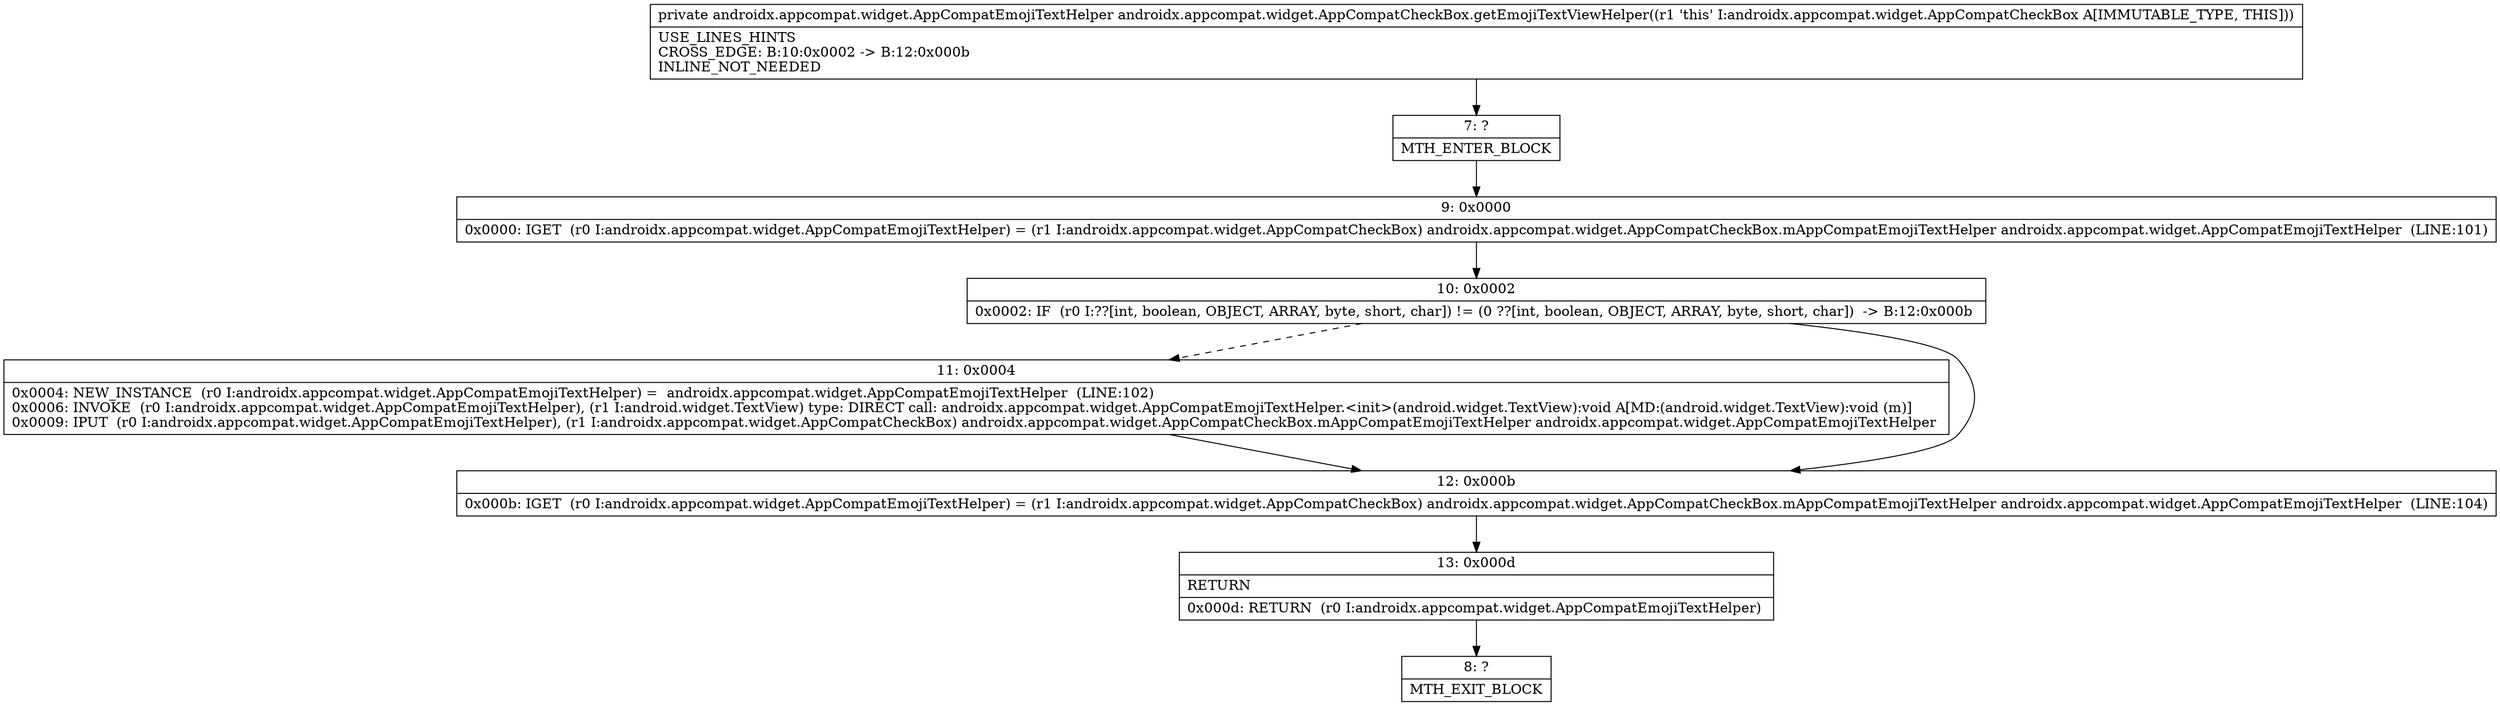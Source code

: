 digraph "CFG forandroidx.appcompat.widget.AppCompatCheckBox.getEmojiTextViewHelper()Landroidx\/appcompat\/widget\/AppCompatEmojiTextHelper;" {
Node_7 [shape=record,label="{7\:\ ?|MTH_ENTER_BLOCK\l}"];
Node_9 [shape=record,label="{9\:\ 0x0000|0x0000: IGET  (r0 I:androidx.appcompat.widget.AppCompatEmojiTextHelper) = (r1 I:androidx.appcompat.widget.AppCompatCheckBox) androidx.appcompat.widget.AppCompatCheckBox.mAppCompatEmojiTextHelper androidx.appcompat.widget.AppCompatEmojiTextHelper  (LINE:101)\l}"];
Node_10 [shape=record,label="{10\:\ 0x0002|0x0002: IF  (r0 I:??[int, boolean, OBJECT, ARRAY, byte, short, char]) != (0 ??[int, boolean, OBJECT, ARRAY, byte, short, char])  \-\> B:12:0x000b \l}"];
Node_11 [shape=record,label="{11\:\ 0x0004|0x0004: NEW_INSTANCE  (r0 I:androidx.appcompat.widget.AppCompatEmojiTextHelper) =  androidx.appcompat.widget.AppCompatEmojiTextHelper  (LINE:102)\l0x0006: INVOKE  (r0 I:androidx.appcompat.widget.AppCompatEmojiTextHelper), (r1 I:android.widget.TextView) type: DIRECT call: androidx.appcompat.widget.AppCompatEmojiTextHelper.\<init\>(android.widget.TextView):void A[MD:(android.widget.TextView):void (m)]\l0x0009: IPUT  (r0 I:androidx.appcompat.widget.AppCompatEmojiTextHelper), (r1 I:androidx.appcompat.widget.AppCompatCheckBox) androidx.appcompat.widget.AppCompatCheckBox.mAppCompatEmojiTextHelper androidx.appcompat.widget.AppCompatEmojiTextHelper \l}"];
Node_12 [shape=record,label="{12\:\ 0x000b|0x000b: IGET  (r0 I:androidx.appcompat.widget.AppCompatEmojiTextHelper) = (r1 I:androidx.appcompat.widget.AppCompatCheckBox) androidx.appcompat.widget.AppCompatCheckBox.mAppCompatEmojiTextHelper androidx.appcompat.widget.AppCompatEmojiTextHelper  (LINE:104)\l}"];
Node_13 [shape=record,label="{13\:\ 0x000d|RETURN\l|0x000d: RETURN  (r0 I:androidx.appcompat.widget.AppCompatEmojiTextHelper) \l}"];
Node_8 [shape=record,label="{8\:\ ?|MTH_EXIT_BLOCK\l}"];
MethodNode[shape=record,label="{private androidx.appcompat.widget.AppCompatEmojiTextHelper androidx.appcompat.widget.AppCompatCheckBox.getEmojiTextViewHelper((r1 'this' I:androidx.appcompat.widget.AppCompatCheckBox A[IMMUTABLE_TYPE, THIS]))  | USE_LINES_HINTS\lCROSS_EDGE: B:10:0x0002 \-\> B:12:0x000b\lINLINE_NOT_NEEDED\l}"];
MethodNode -> Node_7;Node_7 -> Node_9;
Node_9 -> Node_10;
Node_10 -> Node_11[style=dashed];
Node_10 -> Node_12;
Node_11 -> Node_12;
Node_12 -> Node_13;
Node_13 -> Node_8;
}

